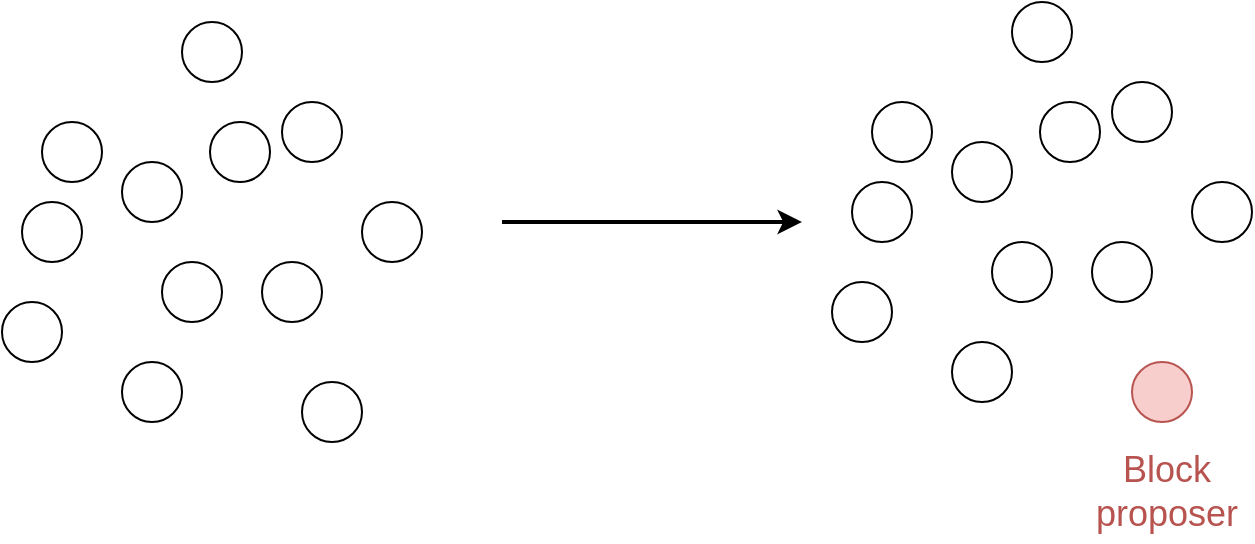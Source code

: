 <mxfile version="13.0.3" type="device"><diagram id="Wj4lwLenxesH-8zWeCi-" name="Page-1"><mxGraphModel dx="922" dy="637" grid="1" gridSize="10" guides="1" tooltips="1" connect="1" arrows="1" fold="1" page="1" pageScale="1" pageWidth="827" pageHeight="1169" math="0" shadow="0"><root><mxCell id="0"/><mxCell id="1" parent="0"/><mxCell id="X7VUpzM1G8LX-Widazdv-1" value="" style="ellipse;whiteSpace=wrap;html=1;aspect=fixed;" parent="1" vertex="1"><mxGeometry x="300" y="280" width="30" height="30" as="geometry"/></mxCell><mxCell id="X7VUpzM1G8LX-Widazdv-2" value="" style="ellipse;whiteSpace=wrap;html=1;aspect=fixed;" parent="1" vertex="1"><mxGeometry x="290" y="320" width="30" height="30" as="geometry"/></mxCell><mxCell id="X7VUpzM1G8LX-Widazdv-3" value="" style="ellipse;whiteSpace=wrap;html=1;aspect=fixed;" parent="1" vertex="1"><mxGeometry x="360" y="350" width="30" height="30" as="geometry"/></mxCell><mxCell id="X7VUpzM1G8LX-Widazdv-4" value="" style="ellipse;whiteSpace=wrap;html=1;aspect=fixed;" parent="1" vertex="1"><mxGeometry x="384" y="280" width="30" height="30" as="geometry"/></mxCell><mxCell id="X7VUpzM1G8LX-Widazdv-5" value="" style="ellipse;whiteSpace=wrap;html=1;aspect=fixed;" parent="1" vertex="1"><mxGeometry x="340" y="300" width="30" height="30" as="geometry"/></mxCell><mxCell id="X7VUpzM1G8LX-Widazdv-6" value="" style="ellipse;whiteSpace=wrap;html=1;aspect=fixed;" parent="1" vertex="1"><mxGeometry x="370" y="230" width="30" height="30" as="geometry"/></mxCell><mxCell id="X7VUpzM1G8LX-Widazdv-7" value="" style="ellipse;whiteSpace=wrap;html=1;aspect=fixed;" parent="1" vertex="1"><mxGeometry x="460" y="320" width="30" height="30" as="geometry"/></mxCell><mxCell id="X7VUpzM1G8LX-Widazdv-8" value="" style="ellipse;whiteSpace=wrap;html=1;aspect=fixed;" parent="1" vertex="1"><mxGeometry x="410" y="350" width="30" height="30" as="geometry"/></mxCell><mxCell id="X7VUpzM1G8LX-Widazdv-9" value="" style="ellipse;whiteSpace=wrap;html=1;aspect=fixed;" parent="1" vertex="1"><mxGeometry x="430" y="410" width="30" height="30" as="geometry"/></mxCell><mxCell id="X7VUpzM1G8LX-Widazdv-10" value="" style="ellipse;whiteSpace=wrap;html=1;aspect=fixed;" parent="1" vertex="1"><mxGeometry x="340" y="400" width="30" height="30" as="geometry"/></mxCell><mxCell id="X7VUpzM1G8LX-Widazdv-11" value="" style="ellipse;whiteSpace=wrap;html=1;aspect=fixed;" parent="1" vertex="1"><mxGeometry x="280" y="370" width="30" height="30" as="geometry"/></mxCell><mxCell id="X7VUpzM1G8LX-Widazdv-12" value="" style="ellipse;whiteSpace=wrap;html=1;aspect=fixed;" parent="1" vertex="1"><mxGeometry x="420" y="270" width="30" height="30" as="geometry"/></mxCell><mxCell id="kW90eCEtJeNh4p75za8l-5" value="&lt;font color=&quot;#b85450&quot; style=&quot;font-size: 18px;&quot;&gt;Block proposer&lt;/font&gt;" style="text;html=1;strokeColor=none;fillColor=none;align=center;verticalAlign=middle;whiteSpace=wrap;rounded=0;fontSize=18;" parent="1" vertex="1"><mxGeometry x="820" y="440" width="85" height="50" as="geometry"/></mxCell><mxCell id="rsP6Ram9ZVMZbcMxS1Hd-2" value="" style="endArrow=classic;html=1;fontSize=25;fontColor=#FF00FF;strokeWidth=2;" edge="1" parent="1"><mxGeometry width="50" height="50" relative="1" as="geometry"><mxPoint x="530" y="330" as="sourcePoint"/><mxPoint x="680" y="330" as="targetPoint"/></mxGeometry></mxCell><mxCell id="rsP6Ram9ZVMZbcMxS1Hd-20" value="" style="ellipse;whiteSpace=wrap;html=1;aspect=fixed;" vertex="1" parent="1"><mxGeometry x="715" y="270" width="30" height="30" as="geometry"/></mxCell><mxCell id="rsP6Ram9ZVMZbcMxS1Hd-21" value="" style="ellipse;whiteSpace=wrap;html=1;aspect=fixed;" vertex="1" parent="1"><mxGeometry x="705" y="310" width="30" height="30" as="geometry"/></mxCell><mxCell id="rsP6Ram9ZVMZbcMxS1Hd-22" value="" style="ellipse;whiteSpace=wrap;html=1;aspect=fixed;" vertex="1" parent="1"><mxGeometry x="775" y="340" width="30" height="30" as="geometry"/></mxCell><mxCell id="rsP6Ram9ZVMZbcMxS1Hd-23" value="" style="ellipse;whiteSpace=wrap;html=1;aspect=fixed;" vertex="1" parent="1"><mxGeometry x="799" y="270" width="30" height="30" as="geometry"/></mxCell><mxCell id="rsP6Ram9ZVMZbcMxS1Hd-24" value="" style="ellipse;whiteSpace=wrap;html=1;aspect=fixed;" vertex="1" parent="1"><mxGeometry x="755" y="290" width="30" height="30" as="geometry"/></mxCell><mxCell id="rsP6Ram9ZVMZbcMxS1Hd-25" value="" style="ellipse;whiteSpace=wrap;html=1;aspect=fixed;" vertex="1" parent="1"><mxGeometry x="785" y="220" width="30" height="30" as="geometry"/></mxCell><mxCell id="rsP6Ram9ZVMZbcMxS1Hd-26" value="" style="ellipse;whiteSpace=wrap;html=1;aspect=fixed;" vertex="1" parent="1"><mxGeometry x="875" y="310" width="30" height="30" as="geometry"/></mxCell><mxCell id="rsP6Ram9ZVMZbcMxS1Hd-27" value="" style="ellipse;whiteSpace=wrap;html=1;aspect=fixed;" vertex="1" parent="1"><mxGeometry x="825" y="340" width="30" height="30" as="geometry"/></mxCell><mxCell id="rsP6Ram9ZVMZbcMxS1Hd-28" value="" style="ellipse;whiteSpace=wrap;html=1;aspect=fixed;fillColor=#f8cecc;strokeColor=#b85450;" vertex="1" parent="1"><mxGeometry x="845" y="400" width="30" height="30" as="geometry"/></mxCell><mxCell id="rsP6Ram9ZVMZbcMxS1Hd-29" value="" style="ellipse;whiteSpace=wrap;html=1;aspect=fixed;" vertex="1" parent="1"><mxGeometry x="755" y="390" width="30" height="30" as="geometry"/></mxCell><mxCell id="rsP6Ram9ZVMZbcMxS1Hd-30" value="" style="ellipse;whiteSpace=wrap;html=1;aspect=fixed;" vertex="1" parent="1"><mxGeometry x="695" y="360" width="30" height="30" as="geometry"/></mxCell><mxCell id="rsP6Ram9ZVMZbcMxS1Hd-31" value="" style="ellipse;whiteSpace=wrap;html=1;aspect=fixed;" vertex="1" parent="1"><mxGeometry x="835" y="260" width="30" height="30" as="geometry"/></mxCell></root></mxGraphModel></diagram></mxfile>